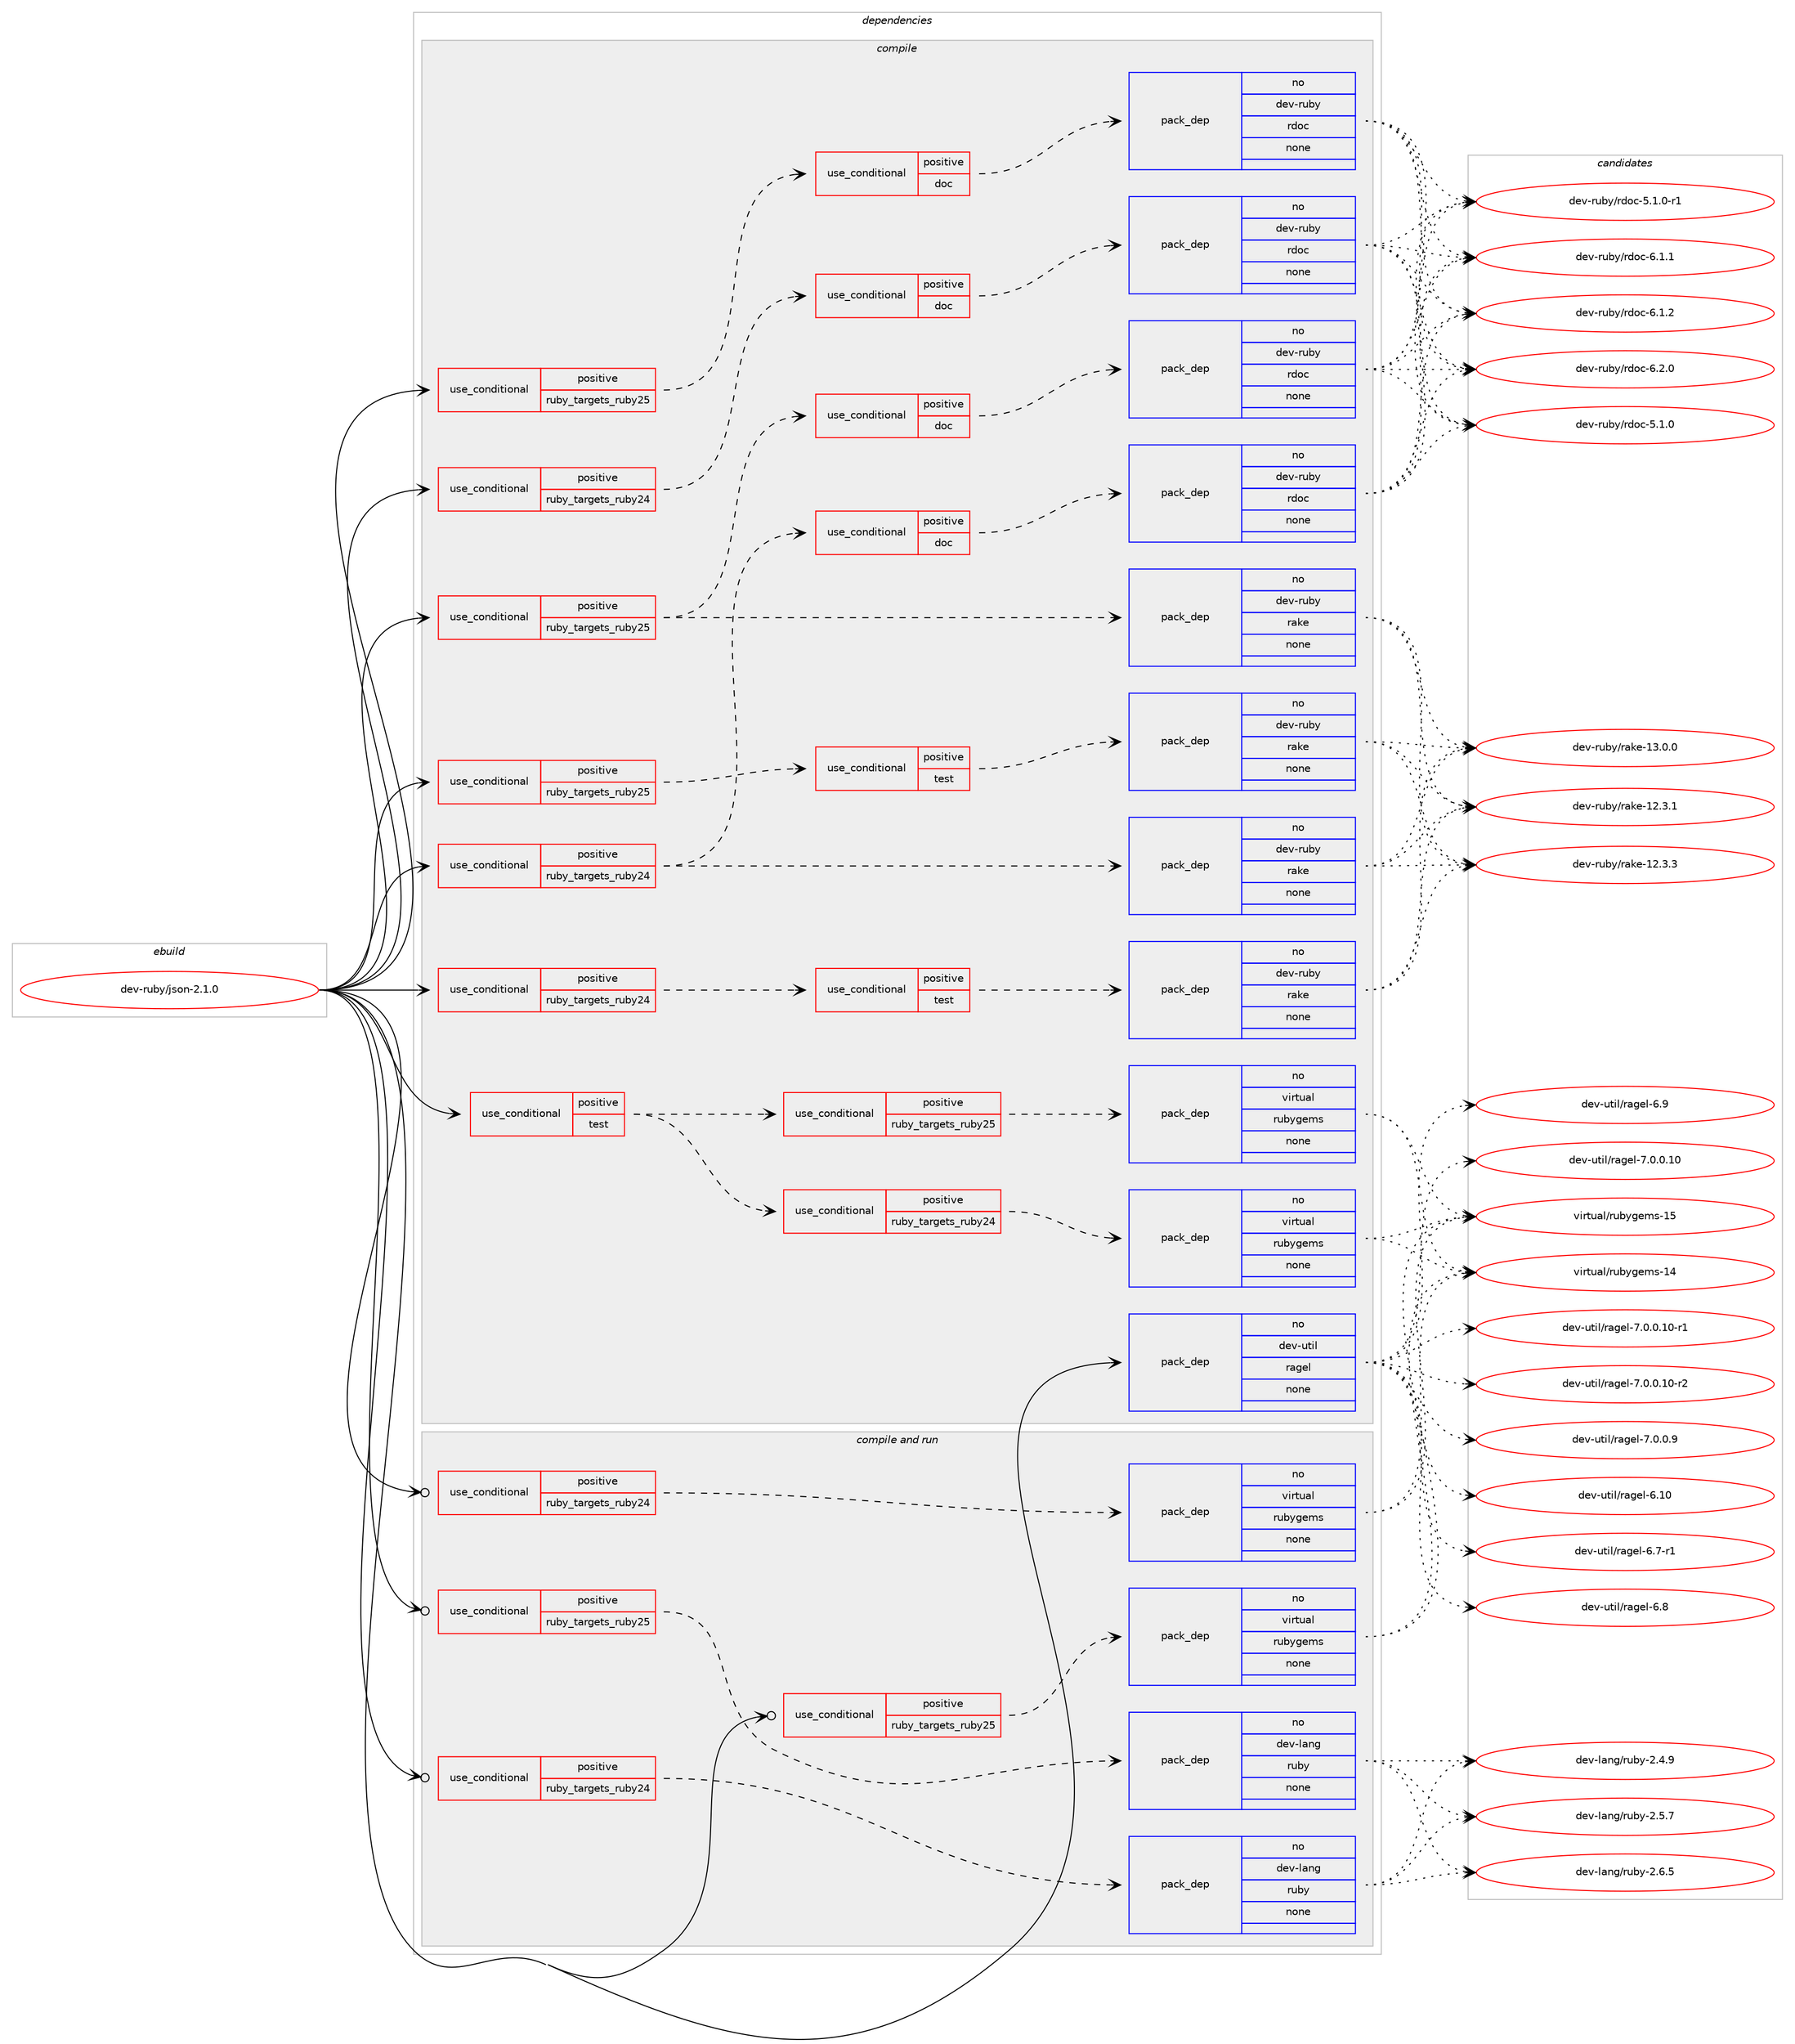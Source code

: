 digraph prolog {

# *************
# Graph options
# *************

newrank=true;
concentrate=true;
compound=true;
graph [rankdir=LR,fontname=Helvetica,fontsize=10,ranksep=1.5];#, ranksep=2.5, nodesep=0.2];
edge  [arrowhead=vee];
node  [fontname=Helvetica,fontsize=10];

# **********
# The ebuild
# **********

subgraph cluster_leftcol {
color=gray;
rank=same;
label=<<i>ebuild</i>>;
id [label="dev-ruby/json-2.1.0", color=red, width=4, href="../dev-ruby/json-2.1.0.svg"];
}

# ****************
# The dependencies
# ****************

subgraph cluster_midcol {
color=gray;
label=<<i>dependencies</i>>;
subgraph cluster_compile {
fillcolor="#eeeeee";
style=filled;
label=<<i>compile</i>>;
subgraph cond166042 {
dependency692449 [label=<<TABLE BORDER="0" CELLBORDER="1" CELLSPACING="0" CELLPADDING="4"><TR><TD ROWSPAN="3" CELLPADDING="10">use_conditional</TD></TR><TR><TD>positive</TD></TR><TR><TD>ruby_targets_ruby24</TD></TR></TABLE>>, shape=none, color=red];
subgraph cond166043 {
dependency692450 [label=<<TABLE BORDER="0" CELLBORDER="1" CELLSPACING="0" CELLPADDING="4"><TR><TD ROWSPAN="3" CELLPADDING="10">use_conditional</TD></TR><TR><TD>positive</TD></TR><TR><TD>doc</TD></TR></TABLE>>, shape=none, color=red];
subgraph pack514422 {
dependency692451 [label=<<TABLE BORDER="0" CELLBORDER="1" CELLSPACING="0" CELLPADDING="4" WIDTH="220"><TR><TD ROWSPAN="6" CELLPADDING="30">pack_dep</TD></TR><TR><TD WIDTH="110">no</TD></TR><TR><TD>dev-ruby</TD></TR><TR><TD>rdoc</TD></TR><TR><TD>none</TD></TR><TR><TD></TD></TR></TABLE>>, shape=none, color=blue];
}
dependency692450:e -> dependency692451:w [weight=20,style="dashed",arrowhead="vee"];
}
dependency692449:e -> dependency692450:w [weight=20,style="dashed",arrowhead="vee"];
}
id:e -> dependency692449:w [weight=20,style="solid",arrowhead="vee"];
subgraph cond166044 {
dependency692452 [label=<<TABLE BORDER="0" CELLBORDER="1" CELLSPACING="0" CELLPADDING="4"><TR><TD ROWSPAN="3" CELLPADDING="10">use_conditional</TD></TR><TR><TD>positive</TD></TR><TR><TD>ruby_targets_ruby24</TD></TR></TABLE>>, shape=none, color=red];
subgraph cond166045 {
dependency692453 [label=<<TABLE BORDER="0" CELLBORDER="1" CELLSPACING="0" CELLPADDING="4"><TR><TD ROWSPAN="3" CELLPADDING="10">use_conditional</TD></TR><TR><TD>positive</TD></TR><TR><TD>test</TD></TR></TABLE>>, shape=none, color=red];
subgraph pack514423 {
dependency692454 [label=<<TABLE BORDER="0" CELLBORDER="1" CELLSPACING="0" CELLPADDING="4" WIDTH="220"><TR><TD ROWSPAN="6" CELLPADDING="30">pack_dep</TD></TR><TR><TD WIDTH="110">no</TD></TR><TR><TD>dev-ruby</TD></TR><TR><TD>rake</TD></TR><TR><TD>none</TD></TR><TR><TD></TD></TR></TABLE>>, shape=none, color=blue];
}
dependency692453:e -> dependency692454:w [weight=20,style="dashed",arrowhead="vee"];
}
dependency692452:e -> dependency692453:w [weight=20,style="dashed",arrowhead="vee"];
}
id:e -> dependency692452:w [weight=20,style="solid",arrowhead="vee"];
subgraph cond166046 {
dependency692455 [label=<<TABLE BORDER="0" CELLBORDER="1" CELLSPACING="0" CELLPADDING="4"><TR><TD ROWSPAN="3" CELLPADDING="10">use_conditional</TD></TR><TR><TD>positive</TD></TR><TR><TD>ruby_targets_ruby24</TD></TR></TABLE>>, shape=none, color=red];
subgraph pack514424 {
dependency692456 [label=<<TABLE BORDER="0" CELLBORDER="1" CELLSPACING="0" CELLPADDING="4" WIDTH="220"><TR><TD ROWSPAN="6" CELLPADDING="30">pack_dep</TD></TR><TR><TD WIDTH="110">no</TD></TR><TR><TD>dev-ruby</TD></TR><TR><TD>rake</TD></TR><TR><TD>none</TD></TR><TR><TD></TD></TR></TABLE>>, shape=none, color=blue];
}
dependency692455:e -> dependency692456:w [weight=20,style="dashed",arrowhead="vee"];
subgraph cond166047 {
dependency692457 [label=<<TABLE BORDER="0" CELLBORDER="1" CELLSPACING="0" CELLPADDING="4"><TR><TD ROWSPAN="3" CELLPADDING="10">use_conditional</TD></TR><TR><TD>positive</TD></TR><TR><TD>doc</TD></TR></TABLE>>, shape=none, color=red];
subgraph pack514425 {
dependency692458 [label=<<TABLE BORDER="0" CELLBORDER="1" CELLSPACING="0" CELLPADDING="4" WIDTH="220"><TR><TD ROWSPAN="6" CELLPADDING="30">pack_dep</TD></TR><TR><TD WIDTH="110">no</TD></TR><TR><TD>dev-ruby</TD></TR><TR><TD>rdoc</TD></TR><TR><TD>none</TD></TR><TR><TD></TD></TR></TABLE>>, shape=none, color=blue];
}
dependency692457:e -> dependency692458:w [weight=20,style="dashed",arrowhead="vee"];
}
dependency692455:e -> dependency692457:w [weight=20,style="dashed",arrowhead="vee"];
}
id:e -> dependency692455:w [weight=20,style="solid",arrowhead="vee"];
subgraph cond166048 {
dependency692459 [label=<<TABLE BORDER="0" CELLBORDER="1" CELLSPACING="0" CELLPADDING="4"><TR><TD ROWSPAN="3" CELLPADDING="10">use_conditional</TD></TR><TR><TD>positive</TD></TR><TR><TD>ruby_targets_ruby25</TD></TR></TABLE>>, shape=none, color=red];
subgraph cond166049 {
dependency692460 [label=<<TABLE BORDER="0" CELLBORDER="1" CELLSPACING="0" CELLPADDING="4"><TR><TD ROWSPAN="3" CELLPADDING="10">use_conditional</TD></TR><TR><TD>positive</TD></TR><TR><TD>doc</TD></TR></TABLE>>, shape=none, color=red];
subgraph pack514426 {
dependency692461 [label=<<TABLE BORDER="0" CELLBORDER="1" CELLSPACING="0" CELLPADDING="4" WIDTH="220"><TR><TD ROWSPAN="6" CELLPADDING="30">pack_dep</TD></TR><TR><TD WIDTH="110">no</TD></TR><TR><TD>dev-ruby</TD></TR><TR><TD>rdoc</TD></TR><TR><TD>none</TD></TR><TR><TD></TD></TR></TABLE>>, shape=none, color=blue];
}
dependency692460:e -> dependency692461:w [weight=20,style="dashed",arrowhead="vee"];
}
dependency692459:e -> dependency692460:w [weight=20,style="dashed",arrowhead="vee"];
}
id:e -> dependency692459:w [weight=20,style="solid",arrowhead="vee"];
subgraph cond166050 {
dependency692462 [label=<<TABLE BORDER="0" CELLBORDER="1" CELLSPACING="0" CELLPADDING="4"><TR><TD ROWSPAN="3" CELLPADDING="10">use_conditional</TD></TR><TR><TD>positive</TD></TR><TR><TD>ruby_targets_ruby25</TD></TR></TABLE>>, shape=none, color=red];
subgraph cond166051 {
dependency692463 [label=<<TABLE BORDER="0" CELLBORDER="1" CELLSPACING="0" CELLPADDING="4"><TR><TD ROWSPAN="3" CELLPADDING="10">use_conditional</TD></TR><TR><TD>positive</TD></TR><TR><TD>test</TD></TR></TABLE>>, shape=none, color=red];
subgraph pack514427 {
dependency692464 [label=<<TABLE BORDER="0" CELLBORDER="1" CELLSPACING="0" CELLPADDING="4" WIDTH="220"><TR><TD ROWSPAN="6" CELLPADDING="30">pack_dep</TD></TR><TR><TD WIDTH="110">no</TD></TR><TR><TD>dev-ruby</TD></TR><TR><TD>rake</TD></TR><TR><TD>none</TD></TR><TR><TD></TD></TR></TABLE>>, shape=none, color=blue];
}
dependency692463:e -> dependency692464:w [weight=20,style="dashed",arrowhead="vee"];
}
dependency692462:e -> dependency692463:w [weight=20,style="dashed",arrowhead="vee"];
}
id:e -> dependency692462:w [weight=20,style="solid",arrowhead="vee"];
subgraph cond166052 {
dependency692465 [label=<<TABLE BORDER="0" CELLBORDER="1" CELLSPACING="0" CELLPADDING="4"><TR><TD ROWSPAN="3" CELLPADDING="10">use_conditional</TD></TR><TR><TD>positive</TD></TR><TR><TD>ruby_targets_ruby25</TD></TR></TABLE>>, shape=none, color=red];
subgraph pack514428 {
dependency692466 [label=<<TABLE BORDER="0" CELLBORDER="1" CELLSPACING="0" CELLPADDING="4" WIDTH="220"><TR><TD ROWSPAN="6" CELLPADDING="30">pack_dep</TD></TR><TR><TD WIDTH="110">no</TD></TR><TR><TD>dev-ruby</TD></TR><TR><TD>rake</TD></TR><TR><TD>none</TD></TR><TR><TD></TD></TR></TABLE>>, shape=none, color=blue];
}
dependency692465:e -> dependency692466:w [weight=20,style="dashed",arrowhead="vee"];
subgraph cond166053 {
dependency692467 [label=<<TABLE BORDER="0" CELLBORDER="1" CELLSPACING="0" CELLPADDING="4"><TR><TD ROWSPAN="3" CELLPADDING="10">use_conditional</TD></TR><TR><TD>positive</TD></TR><TR><TD>doc</TD></TR></TABLE>>, shape=none, color=red];
subgraph pack514429 {
dependency692468 [label=<<TABLE BORDER="0" CELLBORDER="1" CELLSPACING="0" CELLPADDING="4" WIDTH="220"><TR><TD ROWSPAN="6" CELLPADDING="30">pack_dep</TD></TR><TR><TD WIDTH="110">no</TD></TR><TR><TD>dev-ruby</TD></TR><TR><TD>rdoc</TD></TR><TR><TD>none</TD></TR><TR><TD></TD></TR></TABLE>>, shape=none, color=blue];
}
dependency692467:e -> dependency692468:w [weight=20,style="dashed",arrowhead="vee"];
}
dependency692465:e -> dependency692467:w [weight=20,style="dashed",arrowhead="vee"];
}
id:e -> dependency692465:w [weight=20,style="solid",arrowhead="vee"];
subgraph cond166054 {
dependency692469 [label=<<TABLE BORDER="0" CELLBORDER="1" CELLSPACING="0" CELLPADDING="4"><TR><TD ROWSPAN="3" CELLPADDING="10">use_conditional</TD></TR><TR><TD>positive</TD></TR><TR><TD>test</TD></TR></TABLE>>, shape=none, color=red];
subgraph cond166055 {
dependency692470 [label=<<TABLE BORDER="0" CELLBORDER="1" CELLSPACING="0" CELLPADDING="4"><TR><TD ROWSPAN="3" CELLPADDING="10">use_conditional</TD></TR><TR><TD>positive</TD></TR><TR><TD>ruby_targets_ruby24</TD></TR></TABLE>>, shape=none, color=red];
subgraph pack514430 {
dependency692471 [label=<<TABLE BORDER="0" CELLBORDER="1" CELLSPACING="0" CELLPADDING="4" WIDTH="220"><TR><TD ROWSPAN="6" CELLPADDING="30">pack_dep</TD></TR><TR><TD WIDTH="110">no</TD></TR><TR><TD>virtual</TD></TR><TR><TD>rubygems</TD></TR><TR><TD>none</TD></TR><TR><TD></TD></TR></TABLE>>, shape=none, color=blue];
}
dependency692470:e -> dependency692471:w [weight=20,style="dashed",arrowhead="vee"];
}
dependency692469:e -> dependency692470:w [weight=20,style="dashed",arrowhead="vee"];
subgraph cond166056 {
dependency692472 [label=<<TABLE BORDER="0" CELLBORDER="1" CELLSPACING="0" CELLPADDING="4"><TR><TD ROWSPAN="3" CELLPADDING="10">use_conditional</TD></TR><TR><TD>positive</TD></TR><TR><TD>ruby_targets_ruby25</TD></TR></TABLE>>, shape=none, color=red];
subgraph pack514431 {
dependency692473 [label=<<TABLE BORDER="0" CELLBORDER="1" CELLSPACING="0" CELLPADDING="4" WIDTH="220"><TR><TD ROWSPAN="6" CELLPADDING="30">pack_dep</TD></TR><TR><TD WIDTH="110">no</TD></TR><TR><TD>virtual</TD></TR><TR><TD>rubygems</TD></TR><TR><TD>none</TD></TR><TR><TD></TD></TR></TABLE>>, shape=none, color=blue];
}
dependency692472:e -> dependency692473:w [weight=20,style="dashed",arrowhead="vee"];
}
dependency692469:e -> dependency692472:w [weight=20,style="dashed",arrowhead="vee"];
}
id:e -> dependency692469:w [weight=20,style="solid",arrowhead="vee"];
subgraph pack514432 {
dependency692474 [label=<<TABLE BORDER="0" CELLBORDER="1" CELLSPACING="0" CELLPADDING="4" WIDTH="220"><TR><TD ROWSPAN="6" CELLPADDING="30">pack_dep</TD></TR><TR><TD WIDTH="110">no</TD></TR><TR><TD>dev-util</TD></TR><TR><TD>ragel</TD></TR><TR><TD>none</TD></TR><TR><TD></TD></TR></TABLE>>, shape=none, color=blue];
}
id:e -> dependency692474:w [weight=20,style="solid",arrowhead="vee"];
}
subgraph cluster_compileandrun {
fillcolor="#eeeeee";
style=filled;
label=<<i>compile and run</i>>;
subgraph cond166057 {
dependency692475 [label=<<TABLE BORDER="0" CELLBORDER="1" CELLSPACING="0" CELLPADDING="4"><TR><TD ROWSPAN="3" CELLPADDING="10">use_conditional</TD></TR><TR><TD>positive</TD></TR><TR><TD>ruby_targets_ruby24</TD></TR></TABLE>>, shape=none, color=red];
subgraph pack514433 {
dependency692476 [label=<<TABLE BORDER="0" CELLBORDER="1" CELLSPACING="0" CELLPADDING="4" WIDTH="220"><TR><TD ROWSPAN="6" CELLPADDING="30">pack_dep</TD></TR><TR><TD WIDTH="110">no</TD></TR><TR><TD>dev-lang</TD></TR><TR><TD>ruby</TD></TR><TR><TD>none</TD></TR><TR><TD></TD></TR></TABLE>>, shape=none, color=blue];
}
dependency692475:e -> dependency692476:w [weight=20,style="dashed",arrowhead="vee"];
}
id:e -> dependency692475:w [weight=20,style="solid",arrowhead="odotvee"];
subgraph cond166058 {
dependency692477 [label=<<TABLE BORDER="0" CELLBORDER="1" CELLSPACING="0" CELLPADDING="4"><TR><TD ROWSPAN="3" CELLPADDING="10">use_conditional</TD></TR><TR><TD>positive</TD></TR><TR><TD>ruby_targets_ruby24</TD></TR></TABLE>>, shape=none, color=red];
subgraph pack514434 {
dependency692478 [label=<<TABLE BORDER="0" CELLBORDER="1" CELLSPACING="0" CELLPADDING="4" WIDTH="220"><TR><TD ROWSPAN="6" CELLPADDING="30">pack_dep</TD></TR><TR><TD WIDTH="110">no</TD></TR><TR><TD>virtual</TD></TR><TR><TD>rubygems</TD></TR><TR><TD>none</TD></TR><TR><TD></TD></TR></TABLE>>, shape=none, color=blue];
}
dependency692477:e -> dependency692478:w [weight=20,style="dashed",arrowhead="vee"];
}
id:e -> dependency692477:w [weight=20,style="solid",arrowhead="odotvee"];
subgraph cond166059 {
dependency692479 [label=<<TABLE BORDER="0" CELLBORDER="1" CELLSPACING="0" CELLPADDING="4"><TR><TD ROWSPAN="3" CELLPADDING="10">use_conditional</TD></TR><TR><TD>positive</TD></TR><TR><TD>ruby_targets_ruby25</TD></TR></TABLE>>, shape=none, color=red];
subgraph pack514435 {
dependency692480 [label=<<TABLE BORDER="0" CELLBORDER="1" CELLSPACING="0" CELLPADDING="4" WIDTH="220"><TR><TD ROWSPAN="6" CELLPADDING="30">pack_dep</TD></TR><TR><TD WIDTH="110">no</TD></TR><TR><TD>dev-lang</TD></TR><TR><TD>ruby</TD></TR><TR><TD>none</TD></TR><TR><TD></TD></TR></TABLE>>, shape=none, color=blue];
}
dependency692479:e -> dependency692480:w [weight=20,style="dashed",arrowhead="vee"];
}
id:e -> dependency692479:w [weight=20,style="solid",arrowhead="odotvee"];
subgraph cond166060 {
dependency692481 [label=<<TABLE BORDER="0" CELLBORDER="1" CELLSPACING="0" CELLPADDING="4"><TR><TD ROWSPAN="3" CELLPADDING="10">use_conditional</TD></TR><TR><TD>positive</TD></TR><TR><TD>ruby_targets_ruby25</TD></TR></TABLE>>, shape=none, color=red];
subgraph pack514436 {
dependency692482 [label=<<TABLE BORDER="0" CELLBORDER="1" CELLSPACING="0" CELLPADDING="4" WIDTH="220"><TR><TD ROWSPAN="6" CELLPADDING="30">pack_dep</TD></TR><TR><TD WIDTH="110">no</TD></TR><TR><TD>virtual</TD></TR><TR><TD>rubygems</TD></TR><TR><TD>none</TD></TR><TR><TD></TD></TR></TABLE>>, shape=none, color=blue];
}
dependency692481:e -> dependency692482:w [weight=20,style="dashed",arrowhead="vee"];
}
id:e -> dependency692481:w [weight=20,style="solid",arrowhead="odotvee"];
}
subgraph cluster_run {
fillcolor="#eeeeee";
style=filled;
label=<<i>run</i>>;
}
}

# **************
# The candidates
# **************

subgraph cluster_choices {
rank=same;
color=gray;
label=<<i>candidates</i>>;

subgraph choice514422 {
color=black;
nodesep=1;
choice10010111845114117981214711410011199455346494648 [label="dev-ruby/rdoc-5.1.0", color=red, width=4,href="../dev-ruby/rdoc-5.1.0.svg"];
choice100101118451141179812147114100111994553464946484511449 [label="dev-ruby/rdoc-5.1.0-r1", color=red, width=4,href="../dev-ruby/rdoc-5.1.0-r1.svg"];
choice10010111845114117981214711410011199455446494649 [label="dev-ruby/rdoc-6.1.1", color=red, width=4,href="../dev-ruby/rdoc-6.1.1.svg"];
choice10010111845114117981214711410011199455446494650 [label="dev-ruby/rdoc-6.1.2", color=red, width=4,href="../dev-ruby/rdoc-6.1.2.svg"];
choice10010111845114117981214711410011199455446504648 [label="dev-ruby/rdoc-6.2.0", color=red, width=4,href="../dev-ruby/rdoc-6.2.0.svg"];
dependency692451:e -> choice10010111845114117981214711410011199455346494648:w [style=dotted,weight="100"];
dependency692451:e -> choice100101118451141179812147114100111994553464946484511449:w [style=dotted,weight="100"];
dependency692451:e -> choice10010111845114117981214711410011199455446494649:w [style=dotted,weight="100"];
dependency692451:e -> choice10010111845114117981214711410011199455446494650:w [style=dotted,weight="100"];
dependency692451:e -> choice10010111845114117981214711410011199455446504648:w [style=dotted,weight="100"];
}
subgraph choice514423 {
color=black;
nodesep=1;
choice1001011184511411798121471149710710145495046514649 [label="dev-ruby/rake-12.3.1", color=red, width=4,href="../dev-ruby/rake-12.3.1.svg"];
choice1001011184511411798121471149710710145495046514651 [label="dev-ruby/rake-12.3.3", color=red, width=4,href="../dev-ruby/rake-12.3.3.svg"];
choice1001011184511411798121471149710710145495146484648 [label="dev-ruby/rake-13.0.0", color=red, width=4,href="../dev-ruby/rake-13.0.0.svg"];
dependency692454:e -> choice1001011184511411798121471149710710145495046514649:w [style=dotted,weight="100"];
dependency692454:e -> choice1001011184511411798121471149710710145495046514651:w [style=dotted,weight="100"];
dependency692454:e -> choice1001011184511411798121471149710710145495146484648:w [style=dotted,weight="100"];
}
subgraph choice514424 {
color=black;
nodesep=1;
choice1001011184511411798121471149710710145495046514649 [label="dev-ruby/rake-12.3.1", color=red, width=4,href="../dev-ruby/rake-12.3.1.svg"];
choice1001011184511411798121471149710710145495046514651 [label="dev-ruby/rake-12.3.3", color=red, width=4,href="../dev-ruby/rake-12.3.3.svg"];
choice1001011184511411798121471149710710145495146484648 [label="dev-ruby/rake-13.0.0", color=red, width=4,href="../dev-ruby/rake-13.0.0.svg"];
dependency692456:e -> choice1001011184511411798121471149710710145495046514649:w [style=dotted,weight="100"];
dependency692456:e -> choice1001011184511411798121471149710710145495046514651:w [style=dotted,weight="100"];
dependency692456:e -> choice1001011184511411798121471149710710145495146484648:w [style=dotted,weight="100"];
}
subgraph choice514425 {
color=black;
nodesep=1;
choice10010111845114117981214711410011199455346494648 [label="dev-ruby/rdoc-5.1.0", color=red, width=4,href="../dev-ruby/rdoc-5.1.0.svg"];
choice100101118451141179812147114100111994553464946484511449 [label="dev-ruby/rdoc-5.1.0-r1", color=red, width=4,href="../dev-ruby/rdoc-5.1.0-r1.svg"];
choice10010111845114117981214711410011199455446494649 [label="dev-ruby/rdoc-6.1.1", color=red, width=4,href="../dev-ruby/rdoc-6.1.1.svg"];
choice10010111845114117981214711410011199455446494650 [label="dev-ruby/rdoc-6.1.2", color=red, width=4,href="../dev-ruby/rdoc-6.1.2.svg"];
choice10010111845114117981214711410011199455446504648 [label="dev-ruby/rdoc-6.2.0", color=red, width=4,href="../dev-ruby/rdoc-6.2.0.svg"];
dependency692458:e -> choice10010111845114117981214711410011199455346494648:w [style=dotted,weight="100"];
dependency692458:e -> choice100101118451141179812147114100111994553464946484511449:w [style=dotted,weight="100"];
dependency692458:e -> choice10010111845114117981214711410011199455446494649:w [style=dotted,weight="100"];
dependency692458:e -> choice10010111845114117981214711410011199455446494650:w [style=dotted,weight="100"];
dependency692458:e -> choice10010111845114117981214711410011199455446504648:w [style=dotted,weight="100"];
}
subgraph choice514426 {
color=black;
nodesep=1;
choice10010111845114117981214711410011199455346494648 [label="dev-ruby/rdoc-5.1.0", color=red, width=4,href="../dev-ruby/rdoc-5.1.0.svg"];
choice100101118451141179812147114100111994553464946484511449 [label="dev-ruby/rdoc-5.1.0-r1", color=red, width=4,href="../dev-ruby/rdoc-5.1.0-r1.svg"];
choice10010111845114117981214711410011199455446494649 [label="dev-ruby/rdoc-6.1.1", color=red, width=4,href="../dev-ruby/rdoc-6.1.1.svg"];
choice10010111845114117981214711410011199455446494650 [label="dev-ruby/rdoc-6.1.2", color=red, width=4,href="../dev-ruby/rdoc-6.1.2.svg"];
choice10010111845114117981214711410011199455446504648 [label="dev-ruby/rdoc-6.2.0", color=red, width=4,href="../dev-ruby/rdoc-6.2.0.svg"];
dependency692461:e -> choice10010111845114117981214711410011199455346494648:w [style=dotted,weight="100"];
dependency692461:e -> choice100101118451141179812147114100111994553464946484511449:w [style=dotted,weight="100"];
dependency692461:e -> choice10010111845114117981214711410011199455446494649:w [style=dotted,weight="100"];
dependency692461:e -> choice10010111845114117981214711410011199455446494650:w [style=dotted,weight="100"];
dependency692461:e -> choice10010111845114117981214711410011199455446504648:w [style=dotted,weight="100"];
}
subgraph choice514427 {
color=black;
nodesep=1;
choice1001011184511411798121471149710710145495046514649 [label="dev-ruby/rake-12.3.1", color=red, width=4,href="../dev-ruby/rake-12.3.1.svg"];
choice1001011184511411798121471149710710145495046514651 [label="dev-ruby/rake-12.3.3", color=red, width=4,href="../dev-ruby/rake-12.3.3.svg"];
choice1001011184511411798121471149710710145495146484648 [label="dev-ruby/rake-13.0.0", color=red, width=4,href="../dev-ruby/rake-13.0.0.svg"];
dependency692464:e -> choice1001011184511411798121471149710710145495046514649:w [style=dotted,weight="100"];
dependency692464:e -> choice1001011184511411798121471149710710145495046514651:w [style=dotted,weight="100"];
dependency692464:e -> choice1001011184511411798121471149710710145495146484648:w [style=dotted,weight="100"];
}
subgraph choice514428 {
color=black;
nodesep=1;
choice1001011184511411798121471149710710145495046514649 [label="dev-ruby/rake-12.3.1", color=red, width=4,href="../dev-ruby/rake-12.3.1.svg"];
choice1001011184511411798121471149710710145495046514651 [label="dev-ruby/rake-12.3.3", color=red, width=4,href="../dev-ruby/rake-12.3.3.svg"];
choice1001011184511411798121471149710710145495146484648 [label="dev-ruby/rake-13.0.0", color=red, width=4,href="../dev-ruby/rake-13.0.0.svg"];
dependency692466:e -> choice1001011184511411798121471149710710145495046514649:w [style=dotted,weight="100"];
dependency692466:e -> choice1001011184511411798121471149710710145495046514651:w [style=dotted,weight="100"];
dependency692466:e -> choice1001011184511411798121471149710710145495146484648:w [style=dotted,weight="100"];
}
subgraph choice514429 {
color=black;
nodesep=1;
choice10010111845114117981214711410011199455346494648 [label="dev-ruby/rdoc-5.1.0", color=red, width=4,href="../dev-ruby/rdoc-5.1.0.svg"];
choice100101118451141179812147114100111994553464946484511449 [label="dev-ruby/rdoc-5.1.0-r1", color=red, width=4,href="../dev-ruby/rdoc-5.1.0-r1.svg"];
choice10010111845114117981214711410011199455446494649 [label="dev-ruby/rdoc-6.1.1", color=red, width=4,href="../dev-ruby/rdoc-6.1.1.svg"];
choice10010111845114117981214711410011199455446494650 [label="dev-ruby/rdoc-6.1.2", color=red, width=4,href="../dev-ruby/rdoc-6.1.2.svg"];
choice10010111845114117981214711410011199455446504648 [label="dev-ruby/rdoc-6.2.0", color=red, width=4,href="../dev-ruby/rdoc-6.2.0.svg"];
dependency692468:e -> choice10010111845114117981214711410011199455346494648:w [style=dotted,weight="100"];
dependency692468:e -> choice100101118451141179812147114100111994553464946484511449:w [style=dotted,weight="100"];
dependency692468:e -> choice10010111845114117981214711410011199455446494649:w [style=dotted,weight="100"];
dependency692468:e -> choice10010111845114117981214711410011199455446494650:w [style=dotted,weight="100"];
dependency692468:e -> choice10010111845114117981214711410011199455446504648:w [style=dotted,weight="100"];
}
subgraph choice514430 {
color=black;
nodesep=1;
choice118105114116117971084711411798121103101109115454952 [label="virtual/rubygems-14", color=red, width=4,href="../virtual/rubygems-14.svg"];
choice118105114116117971084711411798121103101109115454953 [label="virtual/rubygems-15", color=red, width=4,href="../virtual/rubygems-15.svg"];
dependency692471:e -> choice118105114116117971084711411798121103101109115454952:w [style=dotted,weight="100"];
dependency692471:e -> choice118105114116117971084711411798121103101109115454953:w [style=dotted,weight="100"];
}
subgraph choice514431 {
color=black;
nodesep=1;
choice118105114116117971084711411798121103101109115454952 [label="virtual/rubygems-14", color=red, width=4,href="../virtual/rubygems-14.svg"];
choice118105114116117971084711411798121103101109115454953 [label="virtual/rubygems-15", color=red, width=4,href="../virtual/rubygems-15.svg"];
dependency692473:e -> choice118105114116117971084711411798121103101109115454952:w [style=dotted,weight="100"];
dependency692473:e -> choice118105114116117971084711411798121103101109115454953:w [style=dotted,weight="100"];
}
subgraph choice514432 {
color=black;
nodesep=1;
choice1001011184511711610510847114971031011084554464948 [label="dev-util/ragel-6.10", color=red, width=4,href="../dev-util/ragel-6.10.svg"];
choice100101118451171161051084711497103101108455446554511449 [label="dev-util/ragel-6.7-r1", color=red, width=4,href="../dev-util/ragel-6.7-r1.svg"];
choice10010111845117116105108471149710310110845544656 [label="dev-util/ragel-6.8", color=red, width=4,href="../dev-util/ragel-6.8.svg"];
choice10010111845117116105108471149710310110845544657 [label="dev-util/ragel-6.9", color=red, width=4,href="../dev-util/ragel-6.9.svg"];
choice100101118451171161051084711497103101108455546484648464948 [label="dev-util/ragel-7.0.0.10", color=red, width=4,href="../dev-util/ragel-7.0.0.10.svg"];
choice1001011184511711610510847114971031011084555464846484649484511449 [label="dev-util/ragel-7.0.0.10-r1", color=red, width=4,href="../dev-util/ragel-7.0.0.10-r1.svg"];
choice1001011184511711610510847114971031011084555464846484649484511450 [label="dev-util/ragel-7.0.0.10-r2", color=red, width=4,href="../dev-util/ragel-7.0.0.10-r2.svg"];
choice1001011184511711610510847114971031011084555464846484657 [label="dev-util/ragel-7.0.0.9", color=red, width=4,href="../dev-util/ragel-7.0.0.9.svg"];
dependency692474:e -> choice1001011184511711610510847114971031011084554464948:w [style=dotted,weight="100"];
dependency692474:e -> choice100101118451171161051084711497103101108455446554511449:w [style=dotted,weight="100"];
dependency692474:e -> choice10010111845117116105108471149710310110845544656:w [style=dotted,weight="100"];
dependency692474:e -> choice10010111845117116105108471149710310110845544657:w [style=dotted,weight="100"];
dependency692474:e -> choice100101118451171161051084711497103101108455546484648464948:w [style=dotted,weight="100"];
dependency692474:e -> choice1001011184511711610510847114971031011084555464846484649484511449:w [style=dotted,weight="100"];
dependency692474:e -> choice1001011184511711610510847114971031011084555464846484649484511450:w [style=dotted,weight="100"];
dependency692474:e -> choice1001011184511711610510847114971031011084555464846484657:w [style=dotted,weight="100"];
}
subgraph choice514433 {
color=black;
nodesep=1;
choice10010111845108971101034711411798121455046524657 [label="dev-lang/ruby-2.4.9", color=red, width=4,href="../dev-lang/ruby-2.4.9.svg"];
choice10010111845108971101034711411798121455046534655 [label="dev-lang/ruby-2.5.7", color=red, width=4,href="../dev-lang/ruby-2.5.7.svg"];
choice10010111845108971101034711411798121455046544653 [label="dev-lang/ruby-2.6.5", color=red, width=4,href="../dev-lang/ruby-2.6.5.svg"];
dependency692476:e -> choice10010111845108971101034711411798121455046524657:w [style=dotted,weight="100"];
dependency692476:e -> choice10010111845108971101034711411798121455046534655:w [style=dotted,weight="100"];
dependency692476:e -> choice10010111845108971101034711411798121455046544653:w [style=dotted,weight="100"];
}
subgraph choice514434 {
color=black;
nodesep=1;
choice118105114116117971084711411798121103101109115454952 [label="virtual/rubygems-14", color=red, width=4,href="../virtual/rubygems-14.svg"];
choice118105114116117971084711411798121103101109115454953 [label="virtual/rubygems-15", color=red, width=4,href="../virtual/rubygems-15.svg"];
dependency692478:e -> choice118105114116117971084711411798121103101109115454952:w [style=dotted,weight="100"];
dependency692478:e -> choice118105114116117971084711411798121103101109115454953:w [style=dotted,weight="100"];
}
subgraph choice514435 {
color=black;
nodesep=1;
choice10010111845108971101034711411798121455046524657 [label="dev-lang/ruby-2.4.9", color=red, width=4,href="../dev-lang/ruby-2.4.9.svg"];
choice10010111845108971101034711411798121455046534655 [label="dev-lang/ruby-2.5.7", color=red, width=4,href="../dev-lang/ruby-2.5.7.svg"];
choice10010111845108971101034711411798121455046544653 [label="dev-lang/ruby-2.6.5", color=red, width=4,href="../dev-lang/ruby-2.6.5.svg"];
dependency692480:e -> choice10010111845108971101034711411798121455046524657:w [style=dotted,weight="100"];
dependency692480:e -> choice10010111845108971101034711411798121455046534655:w [style=dotted,weight="100"];
dependency692480:e -> choice10010111845108971101034711411798121455046544653:w [style=dotted,weight="100"];
}
subgraph choice514436 {
color=black;
nodesep=1;
choice118105114116117971084711411798121103101109115454952 [label="virtual/rubygems-14", color=red, width=4,href="../virtual/rubygems-14.svg"];
choice118105114116117971084711411798121103101109115454953 [label="virtual/rubygems-15", color=red, width=4,href="../virtual/rubygems-15.svg"];
dependency692482:e -> choice118105114116117971084711411798121103101109115454952:w [style=dotted,weight="100"];
dependency692482:e -> choice118105114116117971084711411798121103101109115454953:w [style=dotted,weight="100"];
}
}

}
